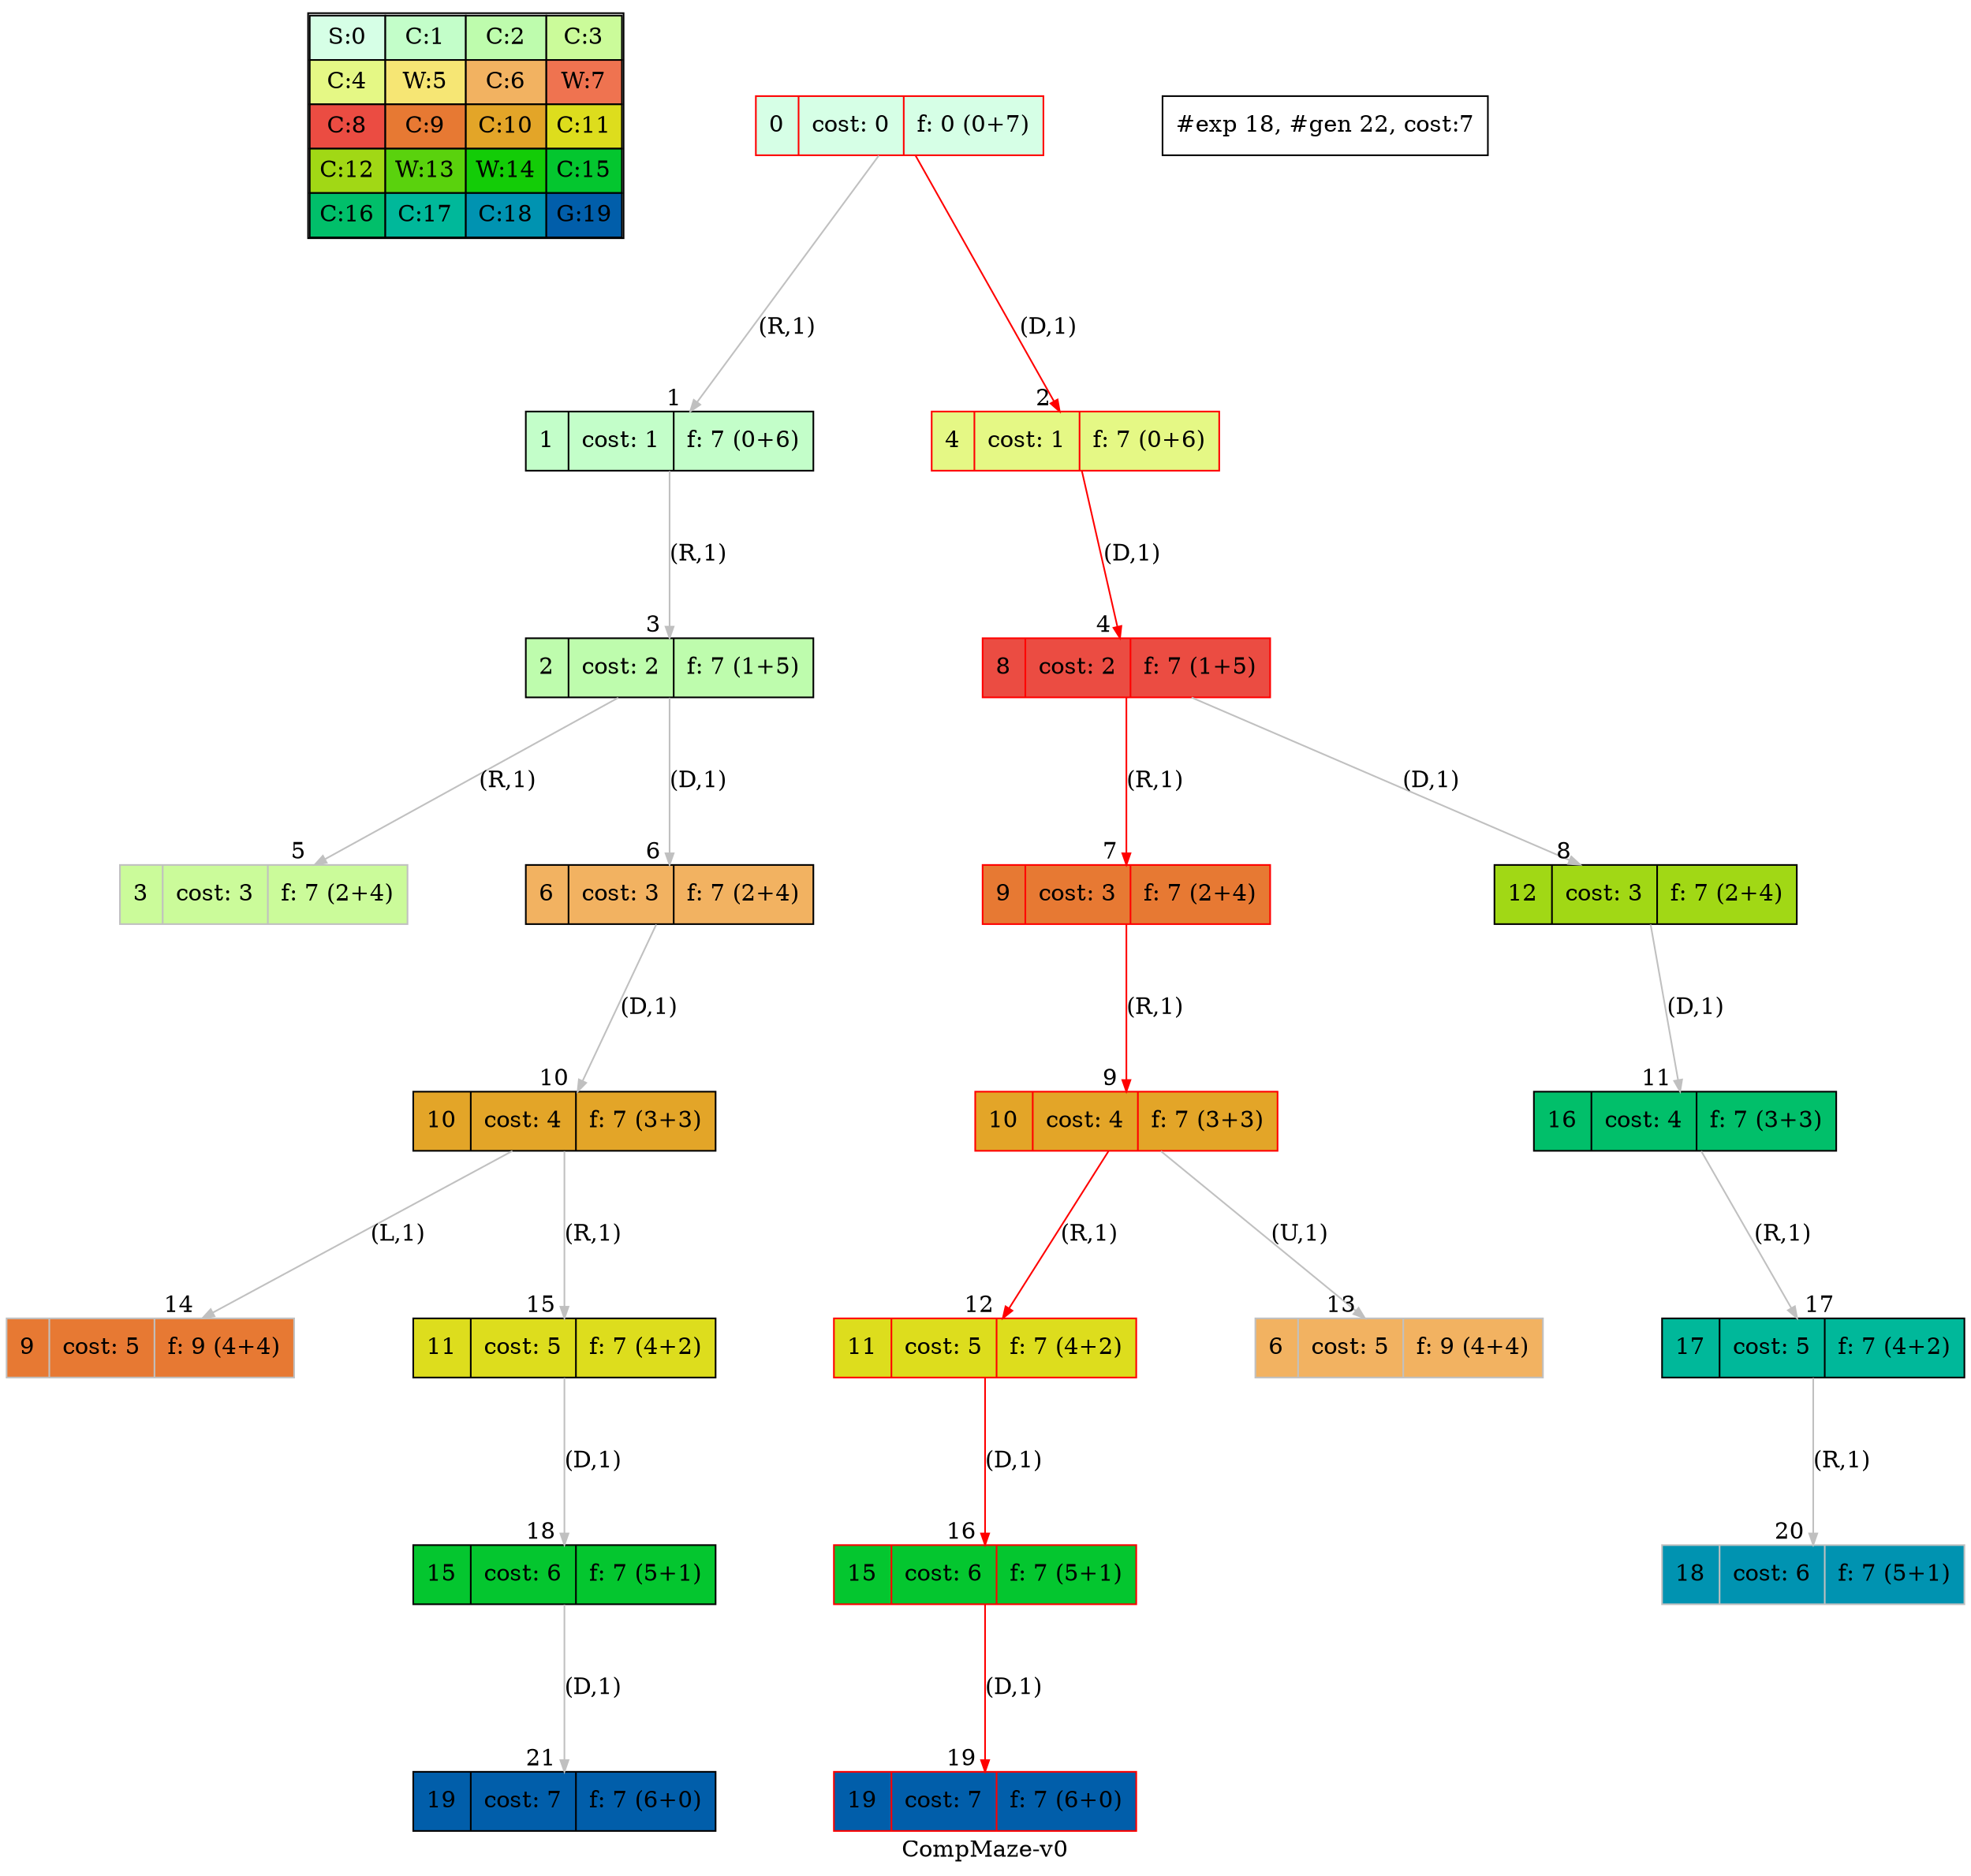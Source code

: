 digraph CompMaze { label="CompMaze-v0" nodesep=1 ranksep="1.2" node [shape=record] edge [arrowsize=0.7] 
subgraph MAP {label=Map;map [shape=plaintext label=<<table border="1" cellpadding="5" cellspacing="0" cellborder="1"><tr><td bgcolor="0.39803922 0.15947579 0.99679532 1.        ">S:0</td><td bgcolor="0.35098039 0.23194764 0.99315867 1.        ">C:1</td><td bgcolor="0.29607843 0.31486959 0.98720184 1.        ">C:2</td><td bgcolor="0.24901961 0.38410575 0.98063477 1.        ">C:3</td></tr><tr><td bgcolor="0.19411765 0.46220388 0.97128103 1.        ">C:4</td><td bgcolor="0.14705882 0.52643216 0.96182564 1.        ">W:5</td><td bgcolor="0.09215686 0.59770746 0.94913494 1.        ">C:6</td><td bgcolor="0.0372549  0.66454018 0.93467977 1.        ">W:7</td></tr><tr><td bgcolor="0.00980392 0.71791192 0.92090552 1.        ">C:8</td><td bgcolor="0.06470588 0.77520398 0.9032472  1.        ">C:9</td><td bgcolor="0.11176471 0.81974048 0.88677369 1.        ">C:10</td><td bgcolor="0.16666667 0.8660254  0.8660254  1.        ">C:11</td></tr><tr><td bgcolor="0.21372549 0.9005867  0.84695821 1.        ">C:12</td><td bgcolor="0.26862745 0.93467977 0.82325295 1.        ">W:13</td><td bgcolor="0.32352941 0.96182564 0.79801723 1.        ">W:14</td><td bgcolor="0.37058824 0.97940977 0.77520398 1.        ">C:15</td></tr><tr><td bgcolor="0.4254902  0.99315867 0.74725253 1.        ">C:16</td><td bgcolor="0.47254902 0.99907048 0.72218645 1.        ">C:17</td><td bgcolor="0.52745098 0.99907048 0.69169844 1.        ">C:18</td><td bgcolor="0.5745098  0.99315867 0.66454018 1.        ">G:19</td></tr></table>>]} 
"0_0" [label="<f0>0 |<f1> cost: 0 |<f2> f: 0 (0+7)", style=filled color=grey fillcolor="0.39803922 0.15947579 0.99679532 1.        "];  
"0_0" [label="<f0>0 |<f1> cost: 0 |<f2> f: 0 (0+7)", style=filled color=black color=red fillcolor="0.39803922 0.15947579 0.99679532 1.        "];  "0_0.1-1" [label="<f0>1 |<f1> cost: 1 |<f2> f: 7 (0+6)", style=filled color=grey fillcolor="0.35098039 0.23194764 0.99315867 1.        "];   "0_0" -> "0_0.1-1" [label="(R,1)" headlabel=" 1 " color=grey ]; 
"0_0.4-3" [label="<f0>4 |<f1> cost: 1 |<f2> f: 7 (0+6)", style=filled color=grey color=red fillcolor="0.19411765 0.46220388 0.97128103 1.        "];   "0_0" -> "0_0.4-3" [label="(D,1)" headlabel=" 2 " color=grey color=red ]; 
"0_0.1-1" [label="<f0>1 |<f1> cost: 1 |<f2> f: 7 (0+6)", style=filled color=black fillcolor="0.35098039 0.23194764 0.99315867 1.        "];  "0_0.1.2-1" [label="<f0>2 |<f1> cost: 2 |<f2> f: 7 (1+5)", style=filled color=grey fillcolor="0.29607843 0.31486959 0.98720184 1.        "];   "0_0.1-1" -> "0_0.1.2-1" [label="(R,1)" headlabel=" 3 " color=grey ]; 
"0_0.4-3" [label="<f0>4 |<f1> cost: 1 |<f2> f: 7 (0+6)", style=filled color=black color=red fillcolor="0.19411765 0.46220388 0.97128103 1.        "];  "0_0.4.8-3" [label="<f0>8 |<f1> cost: 2 |<f2> f: 7 (1+5)", style=filled color=grey color=red fillcolor="0.00980392 0.71791192 0.92090552 1.        "];   "0_0.4-3" -> "0_0.4.8-3" [label="(D,1)" headlabel=" 4 " color=grey color=red ]; 
"0_0.1.2-1" [label="<f0>2 |<f1> cost: 2 |<f2> f: 7 (1+5)", style=filled color=black fillcolor="0.29607843 0.31486959 0.98720184 1.        "];  "0_0.1.2.3-1" [label="<f0>3 |<f1> cost: 3 |<f2> f: 7 (2+4)", style=filled color=grey fillcolor="0.24901961 0.38410575 0.98063477 1.        "];   "0_0.1.2-1" -> "0_0.1.2.3-1" [label="(R,1)" headlabel=" 5 " color=grey ]; 
"0_0.1.2.6-3" [label="<f0>6 |<f1> cost: 3 |<f2> f: 7 (2+4)", style=filled color=grey fillcolor="0.09215686 0.59770746 0.94913494 1.        "];   "0_0.1.2-1" -> "0_0.1.2.6-3" [label="(D,1)" headlabel=" 6 " color=grey ]; 
"0_0.4.8-3" [label="<f0>8 |<f1> cost: 2 |<f2> f: 7 (1+5)", style=filled color=black color=red fillcolor="0.00980392 0.71791192 0.92090552 1.        "];  "0_0.4.8.9-1" [label="<f0>9 |<f1> cost: 3 |<f2> f: 7 (2+4)", style=filled color=grey color=red fillcolor="0.06470588 0.77520398 0.9032472  1.        "];   "0_0.4.8-3" -> "0_0.4.8.9-1" [label="(R,1)" headlabel=" 7 " color=grey color=red ]; 
"0_0.4.8.12-3" [label="<f0>12 |<f1> cost: 3 |<f2> f: 7 (2+4)", style=filled color=grey fillcolor="0.21372549 0.9005867  0.84695821 1.        "];   "0_0.4.8-3" -> "0_0.4.8.12-3" [label="(D,1)" headlabel=" 8 " color=grey ]; 
"0_0.4.8.9-1" [label="<f0>9 |<f1> cost: 3 |<f2> f: 7 (2+4)", style=filled color=black color=red fillcolor="0.06470588 0.77520398 0.9032472  1.        "];  "0_0.4.8.9.10-1" [label="<f0>10 |<f1> cost: 4 |<f2> f: 7 (3+3)", style=filled color=grey color=red fillcolor="0.11176471 0.81974048 0.88677369 1.        "];   "0_0.4.8.9-1" -> "0_0.4.8.9.10-1" [label="(R,1)" headlabel=" 9 " color=grey color=red ]; 
"0_0.1.2.6-3" [label="<f0>6 |<f1> cost: 3 |<f2> f: 7 (2+4)", style=filled color=black fillcolor="0.09215686 0.59770746 0.94913494 1.        "];  "0_0.1.2.6.10-3" [label="<f0>10 |<f1> cost: 4 |<f2> f: 7 (3+3)", style=filled color=grey fillcolor="0.11176471 0.81974048 0.88677369 1.        "];   "0_0.1.2.6-3" -> "0_0.1.2.6.10-3" [label="(D,1)" headlabel=" 10 " color=grey ]; 
"0_0.4.8.12-3" [label="<f0>12 |<f1> cost: 3 |<f2> f: 7 (2+4)", style=filled color=black fillcolor="0.21372549 0.9005867  0.84695821 1.        "];  "0_0.4.8.12.16-3" [label="<f0>16 |<f1> cost: 4 |<f2> f: 7 (3+3)", style=filled color=grey fillcolor="0.4254902  0.99315867 0.74725253 1.        "];   "0_0.4.8.12-3" -> "0_0.4.8.12.16-3" [label="(D,1)" headlabel=" 11 " color=grey ]; 
"0_0.4.8.9.10-1" [label="<f0>10 |<f1> cost: 4 |<f2> f: 7 (3+3)", style=filled color=black color=red fillcolor="0.11176471 0.81974048 0.88677369 1.        "];  "0_0.4.8.9.10.11-1" [label="<f0>11 |<f1> cost: 5 |<f2> f: 7 (4+2)", style=filled color=grey color=red fillcolor="0.16666667 0.8660254  0.8660254  1.        "];   "0_0.4.8.9.10-1" -> "0_0.4.8.9.10.11-1" [label="(R,1)" headlabel=" 12 " color=grey color=red ]; 
"0_0.4.8.9.10.6-2" [label="<f0>6 |<f1> cost: 5 |<f2> f: 9 (4+4)", style=filled color=grey fillcolor="0.09215686 0.59770746 0.94913494 1.        "];   "0_0.4.8.9.10-1" -> "0_0.4.8.9.10.6-2" [label="(U,1)" headlabel=" 13 " color=grey ]; 
"0_0.1.2.6.10-3" [label="<f0>10 |<f1> cost: 4 |<f2> f: 7 (3+3)", style=filled color=black fillcolor="0.11176471 0.81974048 0.88677369 1.        "];  "0_0.1.2.6.10.9-0" [label="<f0>9 |<f1> cost: 5 |<f2> f: 9 (4+4)", style=filled color=grey fillcolor="0.06470588 0.77520398 0.9032472  1.        "];   "0_0.1.2.6.10-3" -> "0_0.1.2.6.10.9-0" [label="(L,1)" headlabel=" 14 " color=grey ]; 
"0_0.1.2.6.10.11-1" [label="<f0>11 |<f1> cost: 5 |<f2> f: 7 (4+2)", style=filled color=grey fillcolor="0.16666667 0.8660254  0.8660254  1.        "];   "0_0.1.2.6.10-3" -> "0_0.1.2.6.10.11-1" [label="(R,1)" headlabel=" 15 " color=grey ]; 
"0_0.4.8.9.10.11-1" [label="<f0>11 |<f1> cost: 5 |<f2> f: 7 (4+2)", style=filled color=black color=red fillcolor="0.16666667 0.8660254  0.8660254  1.        "];  "0_0.4.8.9.10.11.15-3" [label="<f0>15 |<f1> cost: 6 |<f2> f: 7 (5+1)", style=filled color=grey color=red fillcolor="0.37058824 0.97940977 0.77520398 1.        "];   "0_0.4.8.9.10.11-1" -> "0_0.4.8.9.10.11.15-3" [label="(D,1)" headlabel=" 16 " color=grey color=red ]; 
"0_0.4.8.12.16-3" [label="<f0>16 |<f1> cost: 4 |<f2> f: 7 (3+3)", style=filled color=black fillcolor="0.4254902  0.99315867 0.74725253 1.        "];  "0_0.4.8.12.16.17-1" [label="<f0>17 |<f1> cost: 5 |<f2> f: 7 (4+2)", style=filled color=grey fillcolor="0.47254902 0.99907048 0.72218645 1.        "];   "0_0.4.8.12.16-3" -> "0_0.4.8.12.16.17-1" [label="(R,1)" headlabel=" 17 " color=grey ]; 
"0_0.1.2.6.10.11-1" [label="<f0>11 |<f1> cost: 5 |<f2> f: 7 (4+2)", style=filled color=black fillcolor="0.16666667 0.8660254  0.8660254  1.        "];  "0_0.1.2.6.10.11.15-3" [label="<f0>15 |<f1> cost: 6 |<f2> f: 7 (5+1)", style=filled color=grey fillcolor="0.37058824 0.97940977 0.77520398 1.        "];   "0_0.1.2.6.10.11-1" -> "0_0.1.2.6.10.11.15-3" [label="(D,1)" headlabel=" 18 " color=grey ]; 
"0_0.4.8.9.10.11.15-3" [label="<f0>15 |<f1> cost: 6 |<f2> f: 7 (5+1)", style=filled color=black color=red fillcolor="0.37058824 0.97940977 0.77520398 1.        "];  "0_0.4.8.9.10.11.15.19-3" [label="<f0>19 |<f1> cost: 7 |<f2> f: 7 (6+0)", style=filled color=black color=red fillcolor="0.5745098  0.99315867 0.66454018 1.        "]; /*GOALSTATE*/  "0_0.4.8.9.10.11.15-3" -> "0_0.4.8.9.10.11.15.19-3" [label="(D,1)" headlabel=" 19 " color=grey color=red ]; 
"0_0.4.8.12.16.17-1" [label="<f0>17 |<f1> cost: 5 |<f2> f: 7 (4+2)", style=filled color=black fillcolor="0.47254902 0.99907048 0.72218645 1.        "];  "0_0.4.8.12.16.17.18-1" [label="<f0>18 |<f1> cost: 6 |<f2> f: 7 (5+1)", style=filled color=grey fillcolor="0.52745098 0.99907048 0.69169844 1.        "];   "0_0.4.8.12.16.17-1" -> "0_0.4.8.12.16.17.18-1" [label="(R,1)" headlabel=" 20 " color=grey ]; 
"0_0.1.2.6.10.11.15-3" [label="<f0>15 |<f1> cost: 6 |<f2> f: 7 (5+1)", style=filled color=black fillcolor="0.37058824 0.97940977 0.77520398 1.        "];  "0_0.1.2.6.10.11.15.19-3" [label="<f0>19 |<f1> cost: 7 |<f2> f: 7 (6+0)", style=filled color=black fillcolor="0.5745098  0.99315867 0.66454018 1.        "]; /*GOALSTATE*/  "0_0.1.2.6.10.11.15-3" -> "0_0.1.2.6.10.11.15.19-3" [label="(D,1)" headlabel=" 21 " color=grey ];
"#exp 18, #gen 22, cost:7" [ shape=box ]; }
